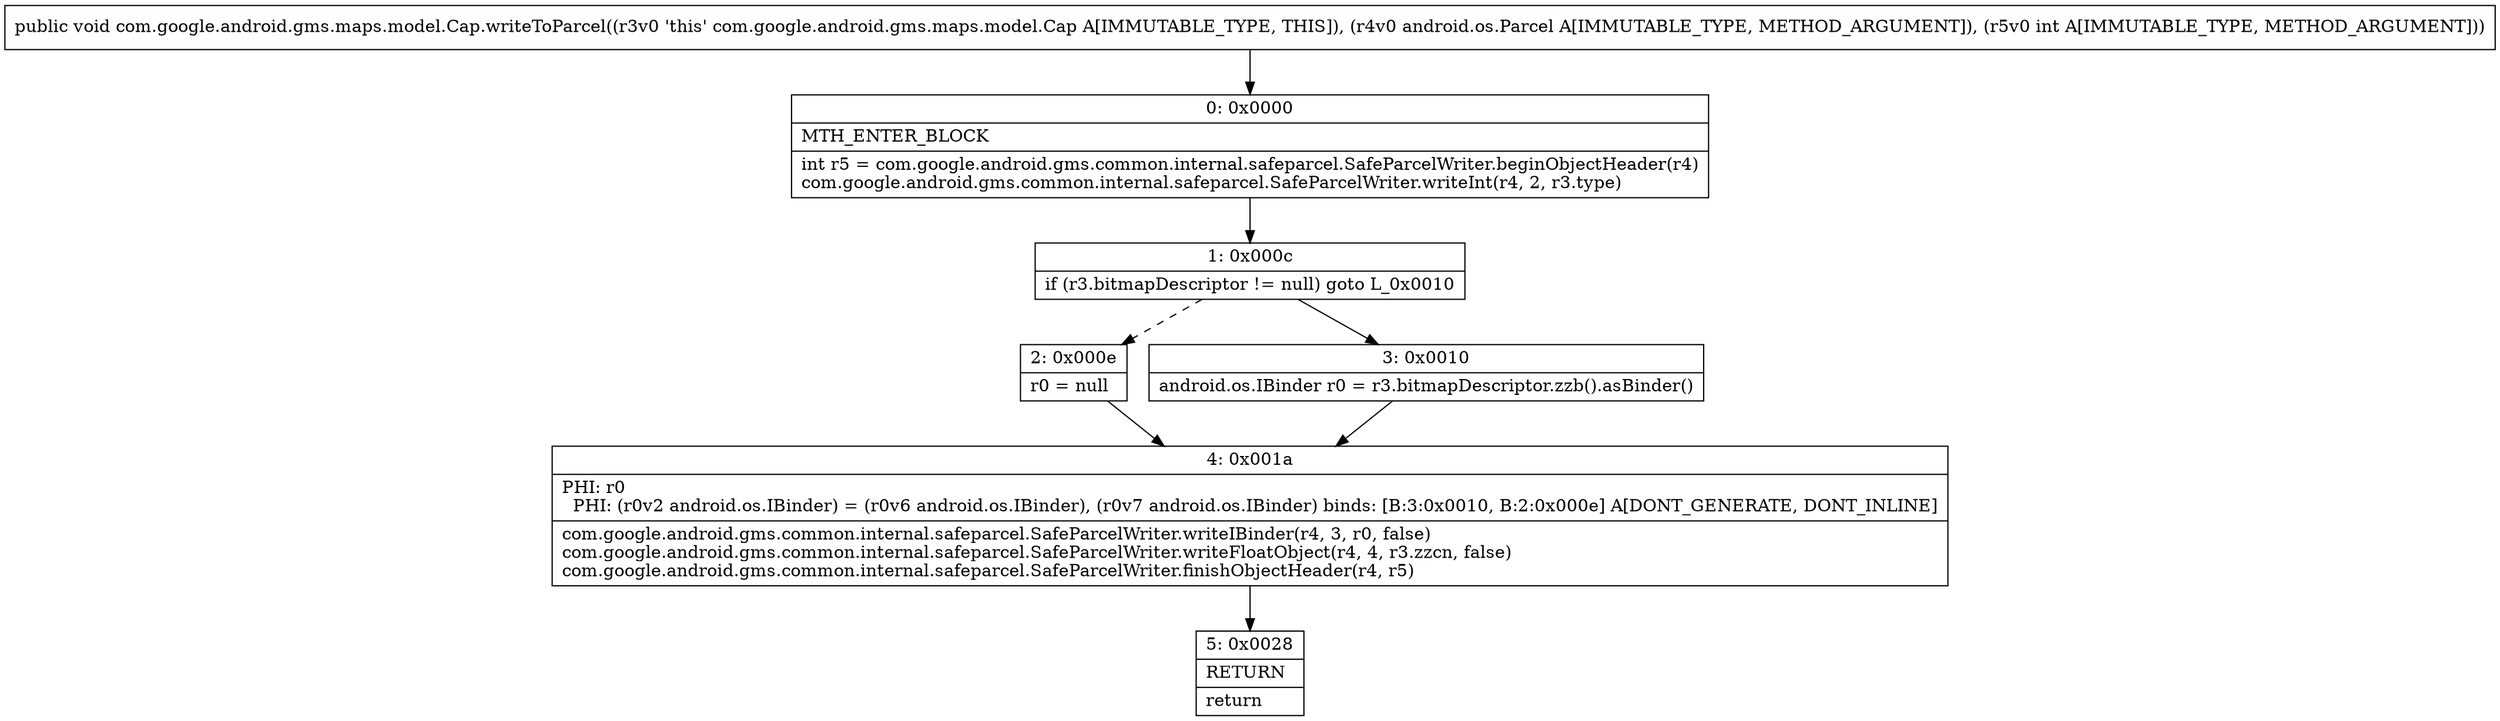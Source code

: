 digraph "CFG forcom.google.android.gms.maps.model.Cap.writeToParcel(Landroid\/os\/Parcel;I)V" {
Node_0 [shape=record,label="{0\:\ 0x0000|MTH_ENTER_BLOCK\l|int r5 = com.google.android.gms.common.internal.safeparcel.SafeParcelWriter.beginObjectHeader(r4)\lcom.google.android.gms.common.internal.safeparcel.SafeParcelWriter.writeInt(r4, 2, r3.type)\l}"];
Node_1 [shape=record,label="{1\:\ 0x000c|if (r3.bitmapDescriptor != null) goto L_0x0010\l}"];
Node_2 [shape=record,label="{2\:\ 0x000e|r0 = null\l}"];
Node_3 [shape=record,label="{3\:\ 0x0010|android.os.IBinder r0 = r3.bitmapDescriptor.zzb().asBinder()\l}"];
Node_4 [shape=record,label="{4\:\ 0x001a|PHI: r0 \l  PHI: (r0v2 android.os.IBinder) = (r0v6 android.os.IBinder), (r0v7 android.os.IBinder) binds: [B:3:0x0010, B:2:0x000e] A[DONT_GENERATE, DONT_INLINE]\l|com.google.android.gms.common.internal.safeparcel.SafeParcelWriter.writeIBinder(r4, 3, r0, false)\lcom.google.android.gms.common.internal.safeparcel.SafeParcelWriter.writeFloatObject(r4, 4, r3.zzcn, false)\lcom.google.android.gms.common.internal.safeparcel.SafeParcelWriter.finishObjectHeader(r4, r5)\l}"];
Node_5 [shape=record,label="{5\:\ 0x0028|RETURN\l|return\l}"];
MethodNode[shape=record,label="{public void com.google.android.gms.maps.model.Cap.writeToParcel((r3v0 'this' com.google.android.gms.maps.model.Cap A[IMMUTABLE_TYPE, THIS]), (r4v0 android.os.Parcel A[IMMUTABLE_TYPE, METHOD_ARGUMENT]), (r5v0 int A[IMMUTABLE_TYPE, METHOD_ARGUMENT])) }"];
MethodNode -> Node_0;
Node_0 -> Node_1;
Node_1 -> Node_2[style=dashed];
Node_1 -> Node_3;
Node_2 -> Node_4;
Node_3 -> Node_4;
Node_4 -> Node_5;
}

